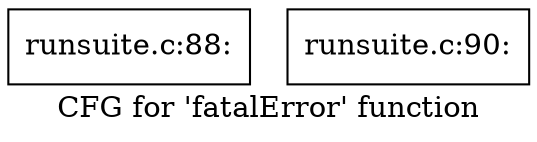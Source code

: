 digraph "CFG for 'fatalError' function" {
	label="CFG for 'fatalError' function";

	Node0x574a7a0 [shape=record,label="{runsuite.c:88:}"];
	Node0x5750210 [shape=record,label="{runsuite.c:90:}"];
}

